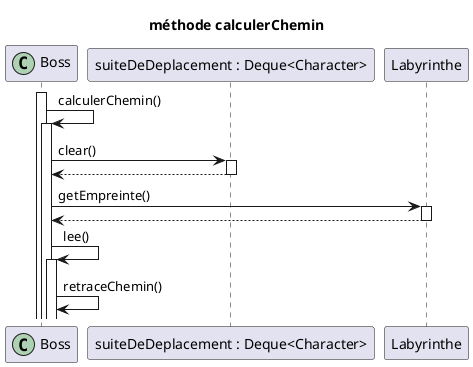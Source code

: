 @startuml 
title méthode calculerChemin
participant Boss <<(C,#ADD1B2)>>
participant "suiteDeDeplacement : Deque<Character>" as deplacements
participant Labyrinthe

activate Boss
Boss -> Boss : calculerChemin()
activate Boss
Boss -> deplacements : clear()
activate deplacements
deplacements --> Boss
deactivate deplacements

Boss -> Labyrinthe : getEmpreinte()
activate Labyrinthe
Labyrinthe --> Boss
deactivate Labyrinthe

Boss -> Boss : lee()
activate Boss
Boss -> Boss : retraceChemin()

@enduml